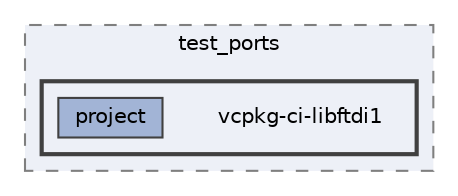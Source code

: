 digraph "external/reflect-cpp/vcpkg/scripts/test_ports/vcpkg-ci-libftdi1"
{
 // LATEX_PDF_SIZE
  bgcolor="transparent";
  edge [fontname=Helvetica,fontsize=10,labelfontname=Helvetica,labelfontsize=10];
  node [fontname=Helvetica,fontsize=10,shape=box,height=0.2,width=0.4];
  compound=true
  subgraph clusterdir_614319e75e3cb1c2518e03bcc560f01e {
    graph [ bgcolor="#edf0f7", pencolor="grey50", label="test_ports", fontname=Helvetica,fontsize=10 style="filled,dashed", URL="dir_614319e75e3cb1c2518e03bcc560f01e.html",tooltip=""]
  subgraph clusterdir_cb1b0d7d7919ea5a0fafa4f7c7f3fd99 {
    graph [ bgcolor="#edf0f7", pencolor="grey25", label="", fontname=Helvetica,fontsize=10 style="filled,bold", URL="dir_cb1b0d7d7919ea5a0fafa4f7c7f3fd99.html",tooltip=""]
    dir_cb1b0d7d7919ea5a0fafa4f7c7f3fd99 [shape=plaintext, label="vcpkg-ci-libftdi1"];
  dir_c7f8b240e3d820eba5214e6610cc9eff [label="project", fillcolor="#a2b4d6", color="grey25", style="filled", URL="dir_c7f8b240e3d820eba5214e6610cc9eff.html",tooltip=""];
  }
  }
}
